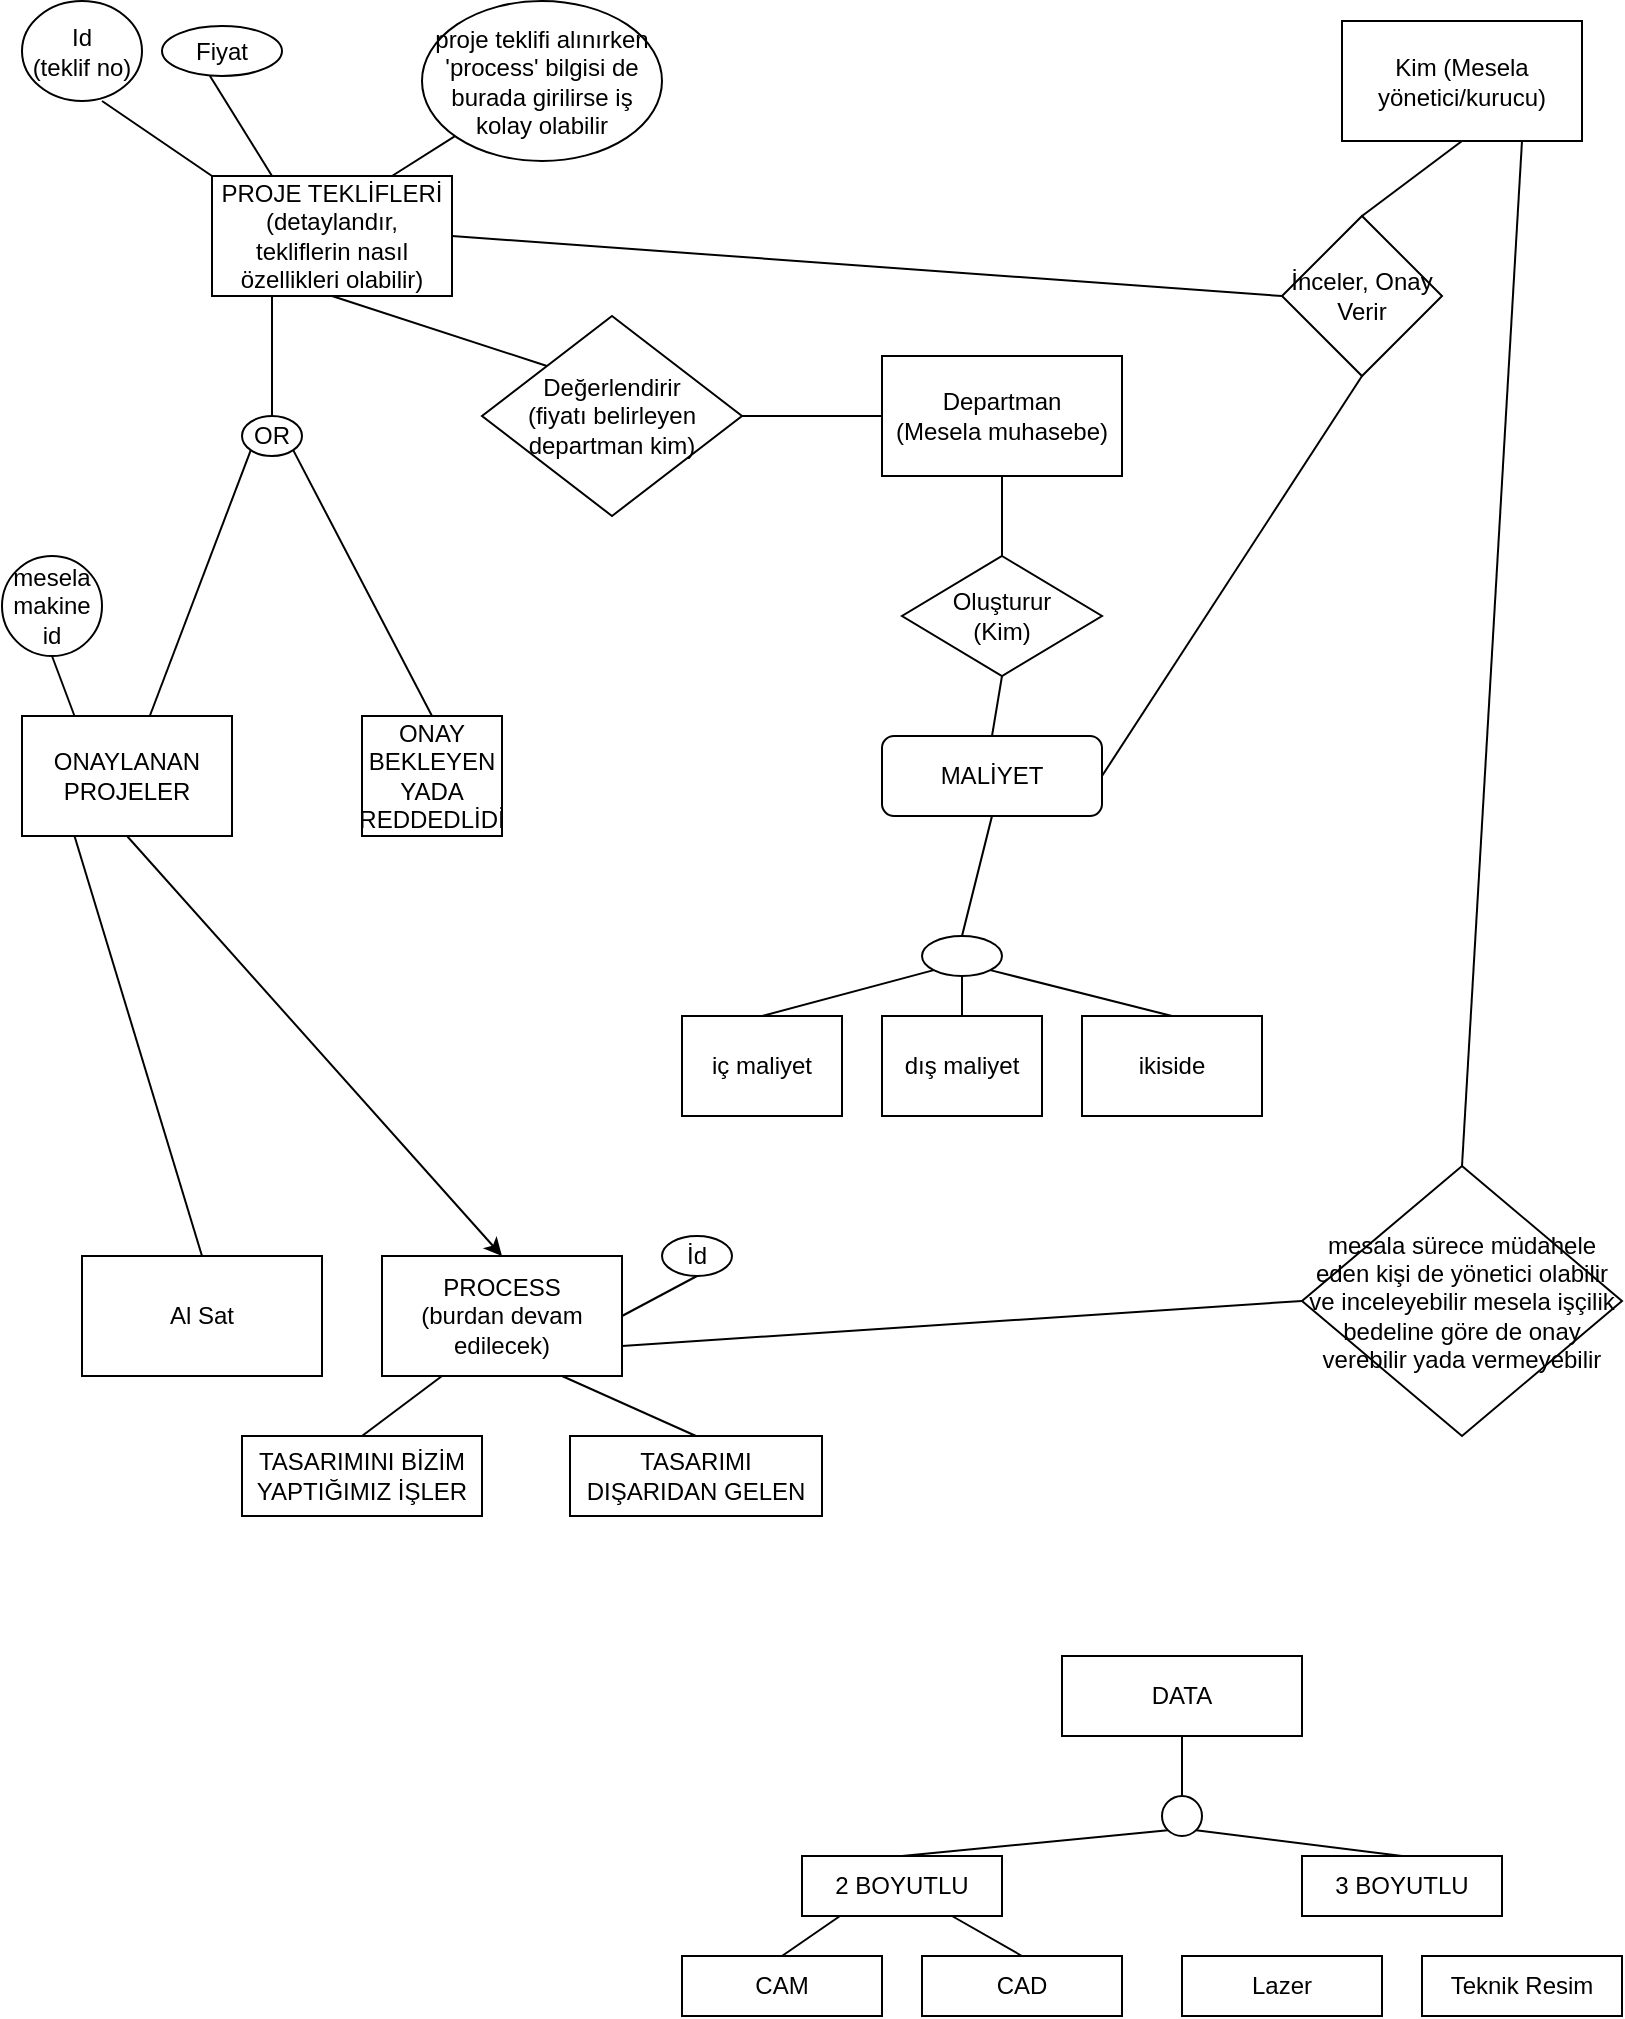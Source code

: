 <mxfile version="21.3.4" type="github">
  <diagram name="Sayfa -1" id="zG_2l_ArqiEFrmXrTz8i">
    <mxGraphModel dx="810" dy="463" grid="1" gridSize="10" guides="1" tooltips="1" connect="1" arrows="1" fold="1" page="1" pageScale="1" pageWidth="827" pageHeight="1169" math="0" shadow="0">
      <root>
        <mxCell id="0" />
        <mxCell id="1" parent="0" />
        <mxCell id="zONAMrrNQjnf0vysekHA-1" value="PROJE TEKLİFLERİ&lt;br&gt;(detaylandır,&lt;br&gt;tekliflerin nasıl özellikleri olabilir)" style="rounded=0;whiteSpace=wrap;html=1;" parent="1" vertex="1">
          <mxGeometry x="115" y="90" width="120" height="60" as="geometry" />
        </mxCell>
        <mxCell id="zONAMrrNQjnf0vysekHA-3" value="" style="endArrow=none;html=1;rounded=0;exitX=0;exitY=0;exitDx=0;exitDy=0;entryX=0.667;entryY=1;entryDx=0;entryDy=0;entryPerimeter=0;" parent="1" source="zONAMrrNQjnf0vysekHA-1" target="zONAMrrNQjnf0vysekHA-4" edge="1">
          <mxGeometry width="50" height="50" relative="1" as="geometry">
            <mxPoint x="390" y="200" as="sourcePoint" />
            <mxPoint x="180" y="130" as="targetPoint" />
          </mxGeometry>
        </mxCell>
        <mxCell id="zONAMrrNQjnf0vysekHA-4" value="Id&lt;br&gt;(teklif no)" style="ellipse;whiteSpace=wrap;html=1;" parent="1" vertex="1">
          <mxGeometry x="20" y="2.5" width="60" height="50" as="geometry" />
        </mxCell>
        <mxCell id="zONAMrrNQjnf0vysekHA-5" value="Değerlendirir&lt;br&gt;(fiyatı belirleyen departman kim)" style="rhombus;whiteSpace=wrap;html=1;" parent="1" vertex="1">
          <mxGeometry x="250" y="160" width="130" height="100" as="geometry" />
        </mxCell>
        <mxCell id="zONAMrrNQjnf0vysekHA-6" value="" style="endArrow=none;html=1;rounded=0;exitX=0;exitY=0;exitDx=0;exitDy=0;entryX=0.5;entryY=1;entryDx=0;entryDy=0;" parent="1" source="zONAMrrNQjnf0vysekHA-5" target="zONAMrrNQjnf0vysekHA-1" edge="1">
          <mxGeometry width="50" height="50" relative="1" as="geometry">
            <mxPoint x="390" y="390" as="sourcePoint" />
            <mxPoint x="440" y="340" as="targetPoint" />
          </mxGeometry>
        </mxCell>
        <mxCell id="zONAMrrNQjnf0vysekHA-7" value="MALİYET" style="rounded=1;whiteSpace=wrap;html=1;fillColor=none;" parent="1" vertex="1">
          <mxGeometry x="450" y="370" width="110" height="40" as="geometry" />
        </mxCell>
        <mxCell id="zONAMrrNQjnf0vysekHA-12" value="dış maliyet" style="rounded=0;whiteSpace=wrap;html=1;" parent="1" vertex="1">
          <mxGeometry x="450" y="510" width="80" height="50" as="geometry" />
        </mxCell>
        <mxCell id="zONAMrrNQjnf0vysekHA-13" value="iç maliyet" style="rounded=0;whiteSpace=wrap;html=1;" parent="1" vertex="1">
          <mxGeometry x="350" y="510" width="80" height="50" as="geometry" />
        </mxCell>
        <mxCell id="zONAMrrNQjnf0vysekHA-15" value="Oluşturur&lt;br&gt;(Kim)" style="rhombus;whiteSpace=wrap;html=1;" parent="1" vertex="1">
          <mxGeometry x="460" y="280" width="100" height="60" as="geometry" />
        </mxCell>
        <mxCell id="zONAMrrNQjnf0vysekHA-16" value="" style="endArrow=none;html=1;rounded=0;exitX=0.5;exitY=0;exitDx=0;exitDy=0;entryX=0.5;entryY=1;entryDx=0;entryDy=0;" parent="1" source="zONAMrrNQjnf0vysekHA-7" target="zONAMrrNQjnf0vysekHA-15" edge="1">
          <mxGeometry width="50" height="50" relative="1" as="geometry">
            <mxPoint x="390" y="390" as="sourcePoint" />
            <mxPoint x="440" y="340" as="targetPoint" />
          </mxGeometry>
        </mxCell>
        <mxCell id="zONAMrrNQjnf0vysekHA-17" value="Departman&lt;br&gt;(Mesela muhasebe)" style="rounded=0;whiteSpace=wrap;html=1;" parent="1" vertex="1">
          <mxGeometry x="450" y="180" width="120" height="60" as="geometry" />
        </mxCell>
        <mxCell id="zONAMrrNQjnf0vysekHA-18" value="" style="endArrow=none;html=1;rounded=0;entryX=0.5;entryY=1;entryDx=0;entryDy=0;exitX=0.5;exitY=0;exitDx=0;exitDy=0;" parent="1" source="zONAMrrNQjnf0vysekHA-15" target="zONAMrrNQjnf0vysekHA-17" edge="1">
          <mxGeometry width="50" height="50" relative="1" as="geometry">
            <mxPoint x="390" y="390" as="sourcePoint" />
            <mxPoint x="440" y="340" as="targetPoint" />
          </mxGeometry>
        </mxCell>
        <mxCell id="zONAMrrNQjnf0vysekHA-19" value="" style="endArrow=none;html=1;rounded=0;exitX=1;exitY=0.5;exitDx=0;exitDy=0;entryX=0;entryY=0.5;entryDx=0;entryDy=0;" parent="1" source="zONAMrrNQjnf0vysekHA-5" target="zONAMrrNQjnf0vysekHA-17" edge="1">
          <mxGeometry width="50" height="50" relative="1" as="geometry">
            <mxPoint x="390" y="390" as="sourcePoint" />
            <mxPoint x="440" y="340" as="targetPoint" />
            <Array as="points" />
          </mxGeometry>
        </mxCell>
        <mxCell id="zONAMrrNQjnf0vysekHA-21" value="Fiyat" style="ellipse;whiteSpace=wrap;html=1;" parent="1" vertex="1">
          <mxGeometry x="90" y="15" width="60" height="25" as="geometry" />
        </mxCell>
        <mxCell id="zONAMrrNQjnf0vysekHA-23" value="" style="endArrow=none;html=1;rounded=0;exitX=0.25;exitY=0;exitDx=0;exitDy=0;entryX=0.4;entryY=1;entryDx=0;entryDy=0;entryPerimeter=0;" parent="1" source="zONAMrrNQjnf0vysekHA-1" target="zONAMrrNQjnf0vysekHA-21" edge="1">
          <mxGeometry width="50" height="50" relative="1" as="geometry">
            <mxPoint x="390" y="320" as="sourcePoint" />
            <mxPoint x="440" y="270" as="targetPoint" />
          </mxGeometry>
        </mxCell>
        <mxCell id="L7gXg9hvqnpm4vM7p5AW-1" value="" style="endArrow=none;html=1;rounded=0;exitX=1;exitY=0.5;exitDx=0;exitDy=0;entryX=0.5;entryY=1;entryDx=0;entryDy=0;" parent="1" source="zONAMrrNQjnf0vysekHA-7" target="L7gXg9hvqnpm4vM7p5AW-3" edge="1">
          <mxGeometry width="50" height="50" relative="1" as="geometry">
            <mxPoint x="390" y="390" as="sourcePoint" />
            <mxPoint x="680" y="320" as="targetPoint" />
          </mxGeometry>
        </mxCell>
        <mxCell id="L7gXg9hvqnpm4vM7p5AW-2" value="Kim (Mesela yönetici/kurucu)" style="rounded=0;whiteSpace=wrap;html=1;" parent="1" vertex="1">
          <mxGeometry x="680" y="12.5" width="120" height="60" as="geometry" />
        </mxCell>
        <mxCell id="L7gXg9hvqnpm4vM7p5AW-3" value="İnceler, Onay Verir" style="rhombus;whiteSpace=wrap;html=1;" parent="1" vertex="1">
          <mxGeometry x="650" y="110" width="80" height="80" as="geometry" />
        </mxCell>
        <mxCell id="L7gXg9hvqnpm4vM7p5AW-4" value="" style="endArrow=none;html=1;rounded=0;entryX=0.5;entryY=0;entryDx=0;entryDy=0;exitX=0.5;exitY=1;exitDx=0;exitDy=0;" parent="1" source="L7gXg9hvqnpm4vM7p5AW-2" target="L7gXg9hvqnpm4vM7p5AW-3" edge="1">
          <mxGeometry width="50" height="50" relative="1" as="geometry">
            <mxPoint x="390" y="390" as="sourcePoint" />
            <mxPoint x="440" y="340" as="targetPoint" />
          </mxGeometry>
        </mxCell>
        <mxCell id="L7gXg9hvqnpm4vM7p5AW-5" value="" style="endArrow=none;html=1;rounded=0;entryX=0.5;entryY=1;entryDx=0;entryDy=0;exitX=0.5;exitY=0;exitDx=0;exitDy=0;" parent="1" source="L7gXg9hvqnpm4vM7p5AW-7" target="zONAMrrNQjnf0vysekHA-7" edge="1">
          <mxGeometry width="50" height="50" relative="1" as="geometry">
            <mxPoint x="490" y="500" as="sourcePoint" />
            <mxPoint x="440" y="520" as="targetPoint" />
          </mxGeometry>
        </mxCell>
        <mxCell id="L7gXg9hvqnpm4vM7p5AW-6" value="" style="endArrow=none;html=1;rounded=0;entryX=0.5;entryY=0;entryDx=0;entryDy=0;exitX=0.5;exitY=1;exitDx=0;exitDy=0;" parent="1" source="L7gXg9hvqnpm4vM7p5AW-7" target="zONAMrrNQjnf0vysekHA-12" edge="1">
          <mxGeometry width="50" height="50" relative="1" as="geometry">
            <mxPoint x="520" y="510" as="sourcePoint" />
            <mxPoint x="440" y="520" as="targetPoint" />
          </mxGeometry>
        </mxCell>
        <mxCell id="L7gXg9hvqnpm4vM7p5AW-7" value="" style="ellipse;whiteSpace=wrap;html=1;" parent="1" vertex="1">
          <mxGeometry x="470" y="470" width="40" height="20" as="geometry" />
        </mxCell>
        <mxCell id="L7gXg9hvqnpm4vM7p5AW-9" value="" style="endArrow=none;html=1;rounded=0;entryX=0;entryY=1;entryDx=0;entryDy=0;exitX=0.5;exitY=0;exitDx=0;exitDy=0;" parent="1" source="zONAMrrNQjnf0vysekHA-13" target="L7gXg9hvqnpm4vM7p5AW-7" edge="1">
          <mxGeometry width="50" height="50" relative="1" as="geometry">
            <mxPoint x="390" y="570" as="sourcePoint" />
            <mxPoint x="440" y="520" as="targetPoint" />
          </mxGeometry>
        </mxCell>
        <mxCell id="L7gXg9hvqnpm4vM7p5AW-10" value="ikiside" style="rounded=0;whiteSpace=wrap;html=1;" parent="1" vertex="1">
          <mxGeometry x="550" y="510" width="90" height="50" as="geometry" />
        </mxCell>
        <mxCell id="L7gXg9hvqnpm4vM7p5AW-11" value="" style="endArrow=none;html=1;rounded=0;exitX=1;exitY=1;exitDx=0;exitDy=0;entryX=0.5;entryY=0;entryDx=0;entryDy=0;" parent="1" source="L7gXg9hvqnpm4vM7p5AW-7" target="L7gXg9hvqnpm4vM7p5AW-10" edge="1">
          <mxGeometry width="50" height="50" relative="1" as="geometry">
            <mxPoint x="390" y="450" as="sourcePoint" />
            <mxPoint x="440" y="400" as="targetPoint" />
          </mxGeometry>
        </mxCell>
        <mxCell id="L7gXg9hvqnpm4vM7p5AW-13" value="" style="endArrow=none;html=1;rounded=0;exitX=1;exitY=0.5;exitDx=0;exitDy=0;entryX=0;entryY=0.5;entryDx=0;entryDy=0;" parent="1" source="zONAMrrNQjnf0vysekHA-1" target="L7gXg9hvqnpm4vM7p5AW-3" edge="1">
          <mxGeometry width="50" height="50" relative="1" as="geometry">
            <mxPoint x="390" y="210" as="sourcePoint" />
            <mxPoint x="440" y="160" as="targetPoint" />
          </mxGeometry>
        </mxCell>
        <mxCell id="L7gXg9hvqnpm4vM7p5AW-14" value="" style="endArrow=none;html=1;rounded=0;exitX=0;exitY=1;exitDx=0;exitDy=0;" parent="1" source="L7gXg9hvqnpm4vM7p5AW-20" target="L7gXg9hvqnpm4vM7p5AW-15" edge="1">
          <mxGeometry width="50" height="50" relative="1" as="geometry">
            <mxPoint x="24" y="320" as="sourcePoint" />
            <mxPoint x="60" y="260" as="targetPoint" />
          </mxGeometry>
        </mxCell>
        <mxCell id="L7gXg9hvqnpm4vM7p5AW-15" value="ONAYLANAN PROJELER" style="rounded=0;whiteSpace=wrap;html=1;" parent="1" vertex="1">
          <mxGeometry x="20" y="360" width="105" height="60" as="geometry" />
        </mxCell>
        <mxCell id="L7gXg9hvqnpm4vM7p5AW-16" value="ONAY BEKLEYEN YADA REDDEDLİDİ" style="rounded=0;whiteSpace=wrap;html=1;" parent="1" vertex="1">
          <mxGeometry x="190" y="360" width="70" height="60" as="geometry" />
        </mxCell>
        <mxCell id="L7gXg9hvqnpm4vM7p5AW-17" value="" style="endArrow=none;html=1;rounded=0;exitX=0.5;exitY=0;exitDx=0;exitDy=0;entryX=1;entryY=1;entryDx=0;entryDy=0;" parent="1" source="L7gXg9hvqnpm4vM7p5AW-16" target="L7gXg9hvqnpm4vM7p5AW-20" edge="1">
          <mxGeometry width="50" height="50" relative="1" as="geometry">
            <mxPoint x="310" y="330" as="sourcePoint" />
            <mxPoint x="360" y="280" as="targetPoint" />
          </mxGeometry>
        </mxCell>
        <mxCell id="L7gXg9hvqnpm4vM7p5AW-20" value="OR" style="ellipse;whiteSpace=wrap;html=1;" parent="1" vertex="1">
          <mxGeometry x="130" y="210" width="30" height="20" as="geometry" />
        </mxCell>
        <mxCell id="L7gXg9hvqnpm4vM7p5AW-21" value="" style="endArrow=none;html=1;rounded=0;exitX=0.5;exitY=0;exitDx=0;exitDy=0;entryX=0.25;entryY=1;entryDx=0;entryDy=0;" parent="1" source="L7gXg9hvqnpm4vM7p5AW-20" target="zONAMrrNQjnf0vysekHA-1" edge="1">
          <mxGeometry width="50" height="50" relative="1" as="geometry">
            <mxPoint x="310" y="330" as="sourcePoint" />
            <mxPoint x="360" y="280" as="targetPoint" />
          </mxGeometry>
        </mxCell>
        <mxCell id="L7gXg9hvqnpm4vM7p5AW-22" value="mesela makine id" style="ellipse;whiteSpace=wrap;html=1;" parent="1" vertex="1">
          <mxGeometry x="10" y="280" width="50" height="50" as="geometry" />
        </mxCell>
        <mxCell id="L7gXg9hvqnpm4vM7p5AW-23" value="" style="endArrow=none;html=1;rounded=0;exitX=0.25;exitY=0;exitDx=0;exitDy=0;entryX=0.5;entryY=1;entryDx=0;entryDy=0;" parent="1" source="L7gXg9hvqnpm4vM7p5AW-15" target="L7gXg9hvqnpm4vM7p5AW-22" edge="1">
          <mxGeometry width="50" height="50" relative="1" as="geometry">
            <mxPoint x="310" y="330" as="sourcePoint" />
            <mxPoint x="360" y="280" as="targetPoint" />
          </mxGeometry>
        </mxCell>
        <mxCell id="L7gXg9hvqnpm4vM7p5AW-24" value="proje teklifi alınırken &#39;process&#39; bilgisi de burada girilirse iş kolay olabilir" style="ellipse;whiteSpace=wrap;html=1;" parent="1" vertex="1">
          <mxGeometry x="220" y="2.5" width="120" height="80" as="geometry" />
        </mxCell>
        <mxCell id="L7gXg9hvqnpm4vM7p5AW-25" value="" style="endArrow=none;html=1;rounded=0;exitX=0.75;exitY=0;exitDx=0;exitDy=0;" parent="1" source="zONAMrrNQjnf0vysekHA-1" target="L7gXg9hvqnpm4vM7p5AW-24" edge="1">
          <mxGeometry width="50" height="50" relative="1" as="geometry">
            <mxPoint x="310" y="210" as="sourcePoint" />
            <mxPoint x="360" y="160" as="targetPoint" />
          </mxGeometry>
        </mxCell>
        <mxCell id="L7gXg9hvqnpm4vM7p5AW-27" value="PROCESS&lt;br&gt;(burdan devam edilecek)" style="rounded=0;whiteSpace=wrap;html=1;" parent="1" vertex="1">
          <mxGeometry x="200" y="630" width="120" height="60" as="geometry" />
        </mxCell>
        <mxCell id="L7gXg9hvqnpm4vM7p5AW-28" value="İd" style="ellipse;whiteSpace=wrap;html=1;" parent="1" vertex="1">
          <mxGeometry x="340" y="620" width="35" height="20" as="geometry" />
        </mxCell>
        <mxCell id="L7gXg9hvqnpm4vM7p5AW-29" value="" style="endArrow=none;html=1;rounded=0;exitX=1;exitY=0.5;exitDx=0;exitDy=0;entryX=0.5;entryY=1;entryDx=0;entryDy=0;" parent="1" source="L7gXg9hvqnpm4vM7p5AW-27" target="L7gXg9hvqnpm4vM7p5AW-28" edge="1">
          <mxGeometry width="50" height="50" relative="1" as="geometry">
            <mxPoint x="310" y="570" as="sourcePoint" />
            <mxPoint x="360" y="520" as="targetPoint" />
          </mxGeometry>
        </mxCell>
        <mxCell id="L7gXg9hvqnpm4vM7p5AW-30" value="" style="endArrow=classic;html=1;rounded=0;exitX=0.5;exitY=1;exitDx=0;exitDy=0;entryX=0.5;entryY=0;entryDx=0;entryDy=0;" parent="1" source="L7gXg9hvqnpm4vM7p5AW-15" target="L7gXg9hvqnpm4vM7p5AW-27" edge="1">
          <mxGeometry width="50" height="50" relative="1" as="geometry">
            <mxPoint x="310" y="450" as="sourcePoint" />
            <mxPoint x="360" y="400" as="targetPoint" />
          </mxGeometry>
        </mxCell>
        <mxCell id="L7gXg9hvqnpm4vM7p5AW-33" value="" style="endArrow=none;html=1;rounded=0;entryX=0.75;entryY=1;entryDx=0;entryDy=0;exitX=0.5;exitY=0;exitDx=0;exitDy=0;" parent="1" source="L7gXg9hvqnpm4vM7p5AW-34" target="L7gXg9hvqnpm4vM7p5AW-2" edge="1">
          <mxGeometry width="50" height="50" relative="1" as="geometry">
            <mxPoint x="780" y="590" as="sourcePoint" />
            <mxPoint x="680" y="250" as="targetPoint" />
          </mxGeometry>
        </mxCell>
        <mxCell id="L7gXg9hvqnpm4vM7p5AW-34" value="mesala sürece müdahele eden kişi de yönetici olabilir ve inceleyebilir mesela işçilik bedeline göre de onay verebilir yada vermeyebilir" style="rhombus;whiteSpace=wrap;html=1;" parent="1" vertex="1">
          <mxGeometry x="660" y="585" width="160" height="135" as="geometry" />
        </mxCell>
        <mxCell id="L7gXg9hvqnpm4vM7p5AW-35" value="" style="endArrow=none;html=1;rounded=0;entryX=0;entryY=0.5;entryDx=0;entryDy=0;exitX=1;exitY=0.75;exitDx=0;exitDy=0;" parent="1" source="L7gXg9hvqnpm4vM7p5AW-27" target="L7gXg9hvqnpm4vM7p5AW-34" edge="1">
          <mxGeometry width="50" height="50" relative="1" as="geometry">
            <mxPoint x="380" y="625" as="sourcePoint" />
            <mxPoint x="680" y="610" as="targetPoint" />
          </mxGeometry>
        </mxCell>
        <mxCell id="iSRu_CD0t9ekR6tgDRQv-3" value="" style="endArrow=none;html=1;rounded=0;entryX=0.25;entryY=1;entryDx=0;entryDy=0;exitX=0.5;exitY=0;exitDx=0;exitDy=0;" edge="1" parent="1" source="iSRu_CD0t9ekR6tgDRQv-4" target="L7gXg9hvqnpm4vM7p5AW-15">
          <mxGeometry width="50" height="50" relative="1" as="geometry">
            <mxPoint x="80" y="760" as="sourcePoint" />
            <mxPoint x="122.5" y="720" as="targetPoint" />
          </mxGeometry>
        </mxCell>
        <mxCell id="iSRu_CD0t9ekR6tgDRQv-4" value="Al Sat" style="rounded=0;whiteSpace=wrap;html=1;" vertex="1" parent="1">
          <mxGeometry x="50" y="630" width="120" height="60" as="geometry" />
        </mxCell>
        <mxCell id="iSRu_CD0t9ekR6tgDRQv-6" value="" style="endArrow=none;html=1;rounded=0;exitX=0.25;exitY=1;exitDx=0;exitDy=0;entryX=0.5;entryY=0;entryDx=0;entryDy=0;" edge="1" parent="1" source="L7gXg9hvqnpm4vM7p5AW-27" target="iSRu_CD0t9ekR6tgDRQv-7">
          <mxGeometry width="50" height="50" relative="1" as="geometry">
            <mxPoint x="390" y="630" as="sourcePoint" />
            <mxPoint x="200" y="720" as="targetPoint" />
          </mxGeometry>
        </mxCell>
        <mxCell id="iSRu_CD0t9ekR6tgDRQv-7" value="TASARIMINI BİZİM YAPTIĞIMIZ İŞLER" style="rounded=0;whiteSpace=wrap;html=1;" vertex="1" parent="1">
          <mxGeometry x="130" y="720" width="120" height="40" as="geometry" />
        </mxCell>
        <mxCell id="iSRu_CD0t9ekR6tgDRQv-8" value="TASARIMI DIŞARIDAN GELEN" style="rounded=0;whiteSpace=wrap;html=1;" vertex="1" parent="1">
          <mxGeometry x="294" y="720" width="126" height="40" as="geometry" />
        </mxCell>
        <mxCell id="iSRu_CD0t9ekR6tgDRQv-9" value="" style="endArrow=none;html=1;rounded=0;entryX=0.75;entryY=1;entryDx=0;entryDy=0;exitX=0.5;exitY=0;exitDx=0;exitDy=0;" edge="1" parent="1" source="iSRu_CD0t9ekR6tgDRQv-8" target="L7gXg9hvqnpm4vM7p5AW-27">
          <mxGeometry width="50" height="50" relative="1" as="geometry">
            <mxPoint x="390" y="870" as="sourcePoint" />
            <mxPoint x="440" y="820" as="targetPoint" />
          </mxGeometry>
        </mxCell>
        <mxCell id="iSRu_CD0t9ekR6tgDRQv-10" value="DATA" style="rounded=0;whiteSpace=wrap;html=1;" vertex="1" parent="1">
          <mxGeometry x="540" y="830" width="120" height="40" as="geometry" />
        </mxCell>
        <mxCell id="iSRu_CD0t9ekR6tgDRQv-11" value="" style="endArrow=none;html=1;rounded=0;exitX=0.5;exitY=0;exitDx=0;exitDy=0;entryX=0;entryY=1;entryDx=0;entryDy=0;" edge="1" parent="1" source="iSRu_CD0t9ekR6tgDRQv-12" target="iSRu_CD0t9ekR6tgDRQv-15">
          <mxGeometry width="50" height="50" relative="1" as="geometry">
            <mxPoint x="580" y="930" as="sourcePoint" />
            <mxPoint x="600" y="910" as="targetPoint" />
          </mxGeometry>
        </mxCell>
        <mxCell id="iSRu_CD0t9ekR6tgDRQv-12" value="2 BOYUTLU" style="rounded=0;whiteSpace=wrap;html=1;" vertex="1" parent="1">
          <mxGeometry x="410" y="930" width="100" height="30" as="geometry" />
        </mxCell>
        <mxCell id="iSRu_CD0t9ekR6tgDRQv-13" value="3 BOYUTLU" style="rounded=0;whiteSpace=wrap;html=1;" vertex="1" parent="1">
          <mxGeometry x="660" y="930" width="100" height="30" as="geometry" />
        </mxCell>
        <mxCell id="iSRu_CD0t9ekR6tgDRQv-14" value="" style="endArrow=none;html=1;rounded=0;entryX=1;entryY=1;entryDx=0;entryDy=0;exitX=0.5;exitY=0;exitDx=0;exitDy=0;" edge="1" parent="1" source="iSRu_CD0t9ekR6tgDRQv-13" target="iSRu_CD0t9ekR6tgDRQv-15">
          <mxGeometry width="50" height="50" relative="1" as="geometry">
            <mxPoint x="380" y="800" as="sourcePoint" />
            <mxPoint x="430" y="750" as="targetPoint" />
          </mxGeometry>
        </mxCell>
        <mxCell id="iSRu_CD0t9ekR6tgDRQv-15" value="" style="ellipse;whiteSpace=wrap;html=1;" vertex="1" parent="1">
          <mxGeometry x="590" y="900" width="20" height="20" as="geometry" />
        </mxCell>
        <mxCell id="iSRu_CD0t9ekR6tgDRQv-16" value="" style="endArrow=none;html=1;rounded=0;entryX=0.5;entryY=1;entryDx=0;entryDy=0;exitX=0.5;exitY=0;exitDx=0;exitDy=0;" edge="1" parent="1" source="iSRu_CD0t9ekR6tgDRQv-15" target="iSRu_CD0t9ekR6tgDRQv-10">
          <mxGeometry width="50" height="50" relative="1" as="geometry">
            <mxPoint x="380" y="800" as="sourcePoint" />
            <mxPoint x="430" y="750" as="targetPoint" />
          </mxGeometry>
        </mxCell>
        <mxCell id="iSRu_CD0t9ekR6tgDRQv-17" value="" style="endArrow=none;html=1;rounded=0;entryX=0.19;entryY=1;entryDx=0;entryDy=0;entryPerimeter=0;exitX=0.5;exitY=0;exitDx=0;exitDy=0;" edge="1" parent="1" source="iSRu_CD0t9ekR6tgDRQv-18" target="iSRu_CD0t9ekR6tgDRQv-12">
          <mxGeometry width="50" height="50" relative="1" as="geometry">
            <mxPoint x="470" y="1010" as="sourcePoint" />
            <mxPoint x="430" y="990" as="targetPoint" />
          </mxGeometry>
        </mxCell>
        <mxCell id="iSRu_CD0t9ekR6tgDRQv-18" value="CAM" style="rounded=0;whiteSpace=wrap;html=1;" vertex="1" parent="1">
          <mxGeometry x="350" y="980" width="100" height="30" as="geometry" />
        </mxCell>
        <mxCell id="iSRu_CD0t9ekR6tgDRQv-19" value="CAD" style="rounded=0;whiteSpace=wrap;html=1;" vertex="1" parent="1">
          <mxGeometry x="470" y="980" width="100" height="30" as="geometry" />
        </mxCell>
        <mxCell id="iSRu_CD0t9ekR6tgDRQv-20" value="" style="endArrow=none;html=1;rounded=0;entryX=0.75;entryY=1;entryDx=0;entryDy=0;exitX=0.5;exitY=0;exitDx=0;exitDy=0;" edge="1" parent="1" source="iSRu_CD0t9ekR6tgDRQv-19" target="iSRu_CD0t9ekR6tgDRQv-12">
          <mxGeometry width="50" height="50" relative="1" as="geometry">
            <mxPoint x="380" y="1040" as="sourcePoint" />
            <mxPoint x="430" y="990" as="targetPoint" />
          </mxGeometry>
        </mxCell>
        <mxCell id="iSRu_CD0t9ekR6tgDRQv-21" value="Lazer" style="rounded=0;whiteSpace=wrap;html=1;" vertex="1" parent="1">
          <mxGeometry x="600" y="980" width="100" height="30" as="geometry" />
        </mxCell>
        <mxCell id="iSRu_CD0t9ekR6tgDRQv-22" value="Teknik Resim" style="rounded=0;whiteSpace=wrap;html=1;" vertex="1" parent="1">
          <mxGeometry x="720" y="980" width="100" height="30" as="geometry" />
        </mxCell>
      </root>
    </mxGraphModel>
  </diagram>
</mxfile>
